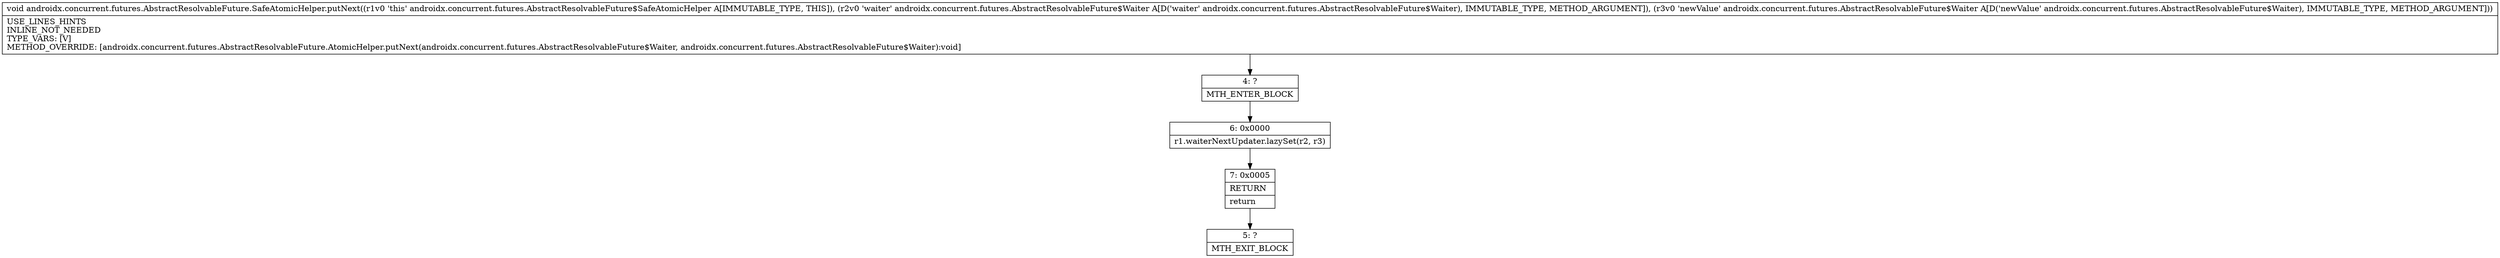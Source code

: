 digraph "CFG forandroidx.concurrent.futures.AbstractResolvableFuture.SafeAtomicHelper.putNext(Landroidx\/concurrent\/futures\/AbstractResolvableFuture$Waiter;Landroidx\/concurrent\/futures\/AbstractResolvableFuture$Waiter;)V" {
Node_4 [shape=record,label="{4\:\ ?|MTH_ENTER_BLOCK\l}"];
Node_6 [shape=record,label="{6\:\ 0x0000|r1.waiterNextUpdater.lazySet(r2, r3)\l}"];
Node_7 [shape=record,label="{7\:\ 0x0005|RETURN\l|return\l}"];
Node_5 [shape=record,label="{5\:\ ?|MTH_EXIT_BLOCK\l}"];
MethodNode[shape=record,label="{void androidx.concurrent.futures.AbstractResolvableFuture.SafeAtomicHelper.putNext((r1v0 'this' androidx.concurrent.futures.AbstractResolvableFuture$SafeAtomicHelper A[IMMUTABLE_TYPE, THIS]), (r2v0 'waiter' androidx.concurrent.futures.AbstractResolvableFuture$Waiter A[D('waiter' androidx.concurrent.futures.AbstractResolvableFuture$Waiter), IMMUTABLE_TYPE, METHOD_ARGUMENT]), (r3v0 'newValue' androidx.concurrent.futures.AbstractResolvableFuture$Waiter A[D('newValue' androidx.concurrent.futures.AbstractResolvableFuture$Waiter), IMMUTABLE_TYPE, METHOD_ARGUMENT]))  | USE_LINES_HINTS\lINLINE_NOT_NEEDED\lTYPE_VARS: [V]\lMETHOD_OVERRIDE: [androidx.concurrent.futures.AbstractResolvableFuture.AtomicHelper.putNext(androidx.concurrent.futures.AbstractResolvableFuture$Waiter, androidx.concurrent.futures.AbstractResolvableFuture$Waiter):void]\l}"];
MethodNode -> Node_4;Node_4 -> Node_6;
Node_6 -> Node_7;
Node_7 -> Node_5;
}

